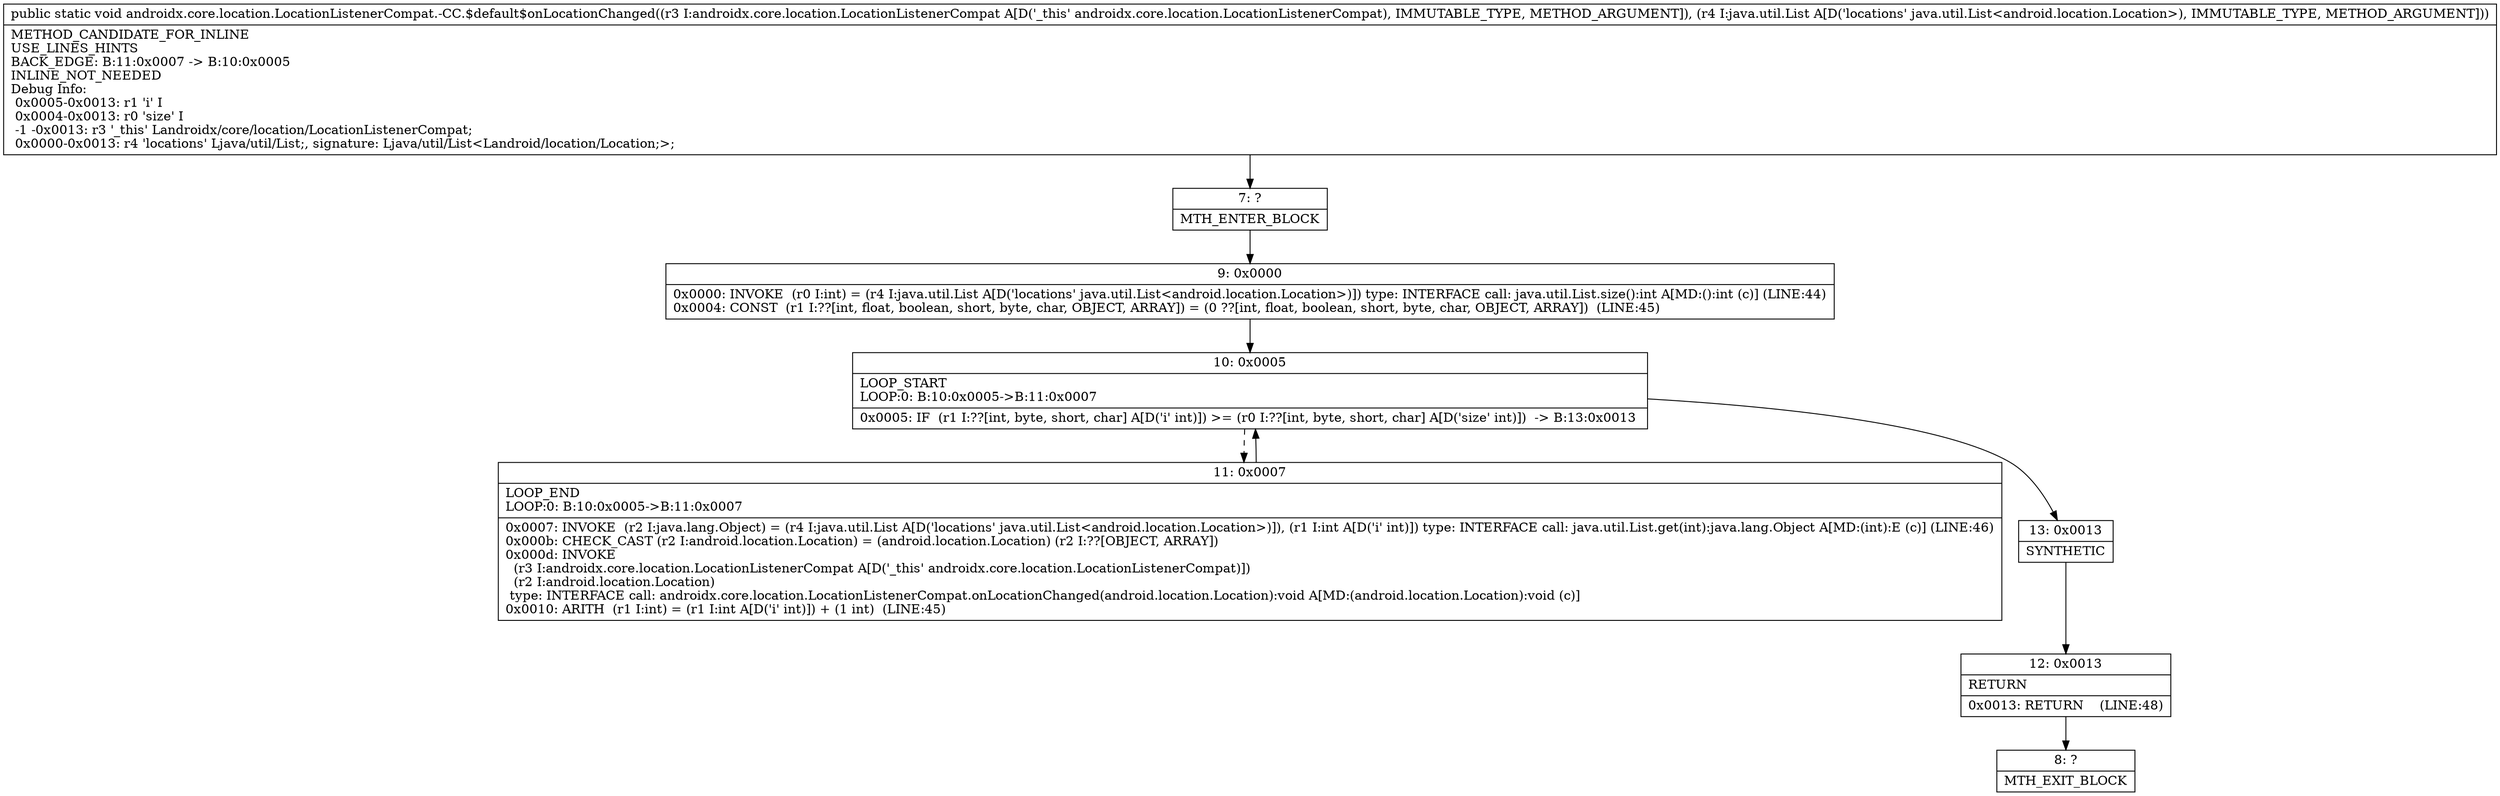 digraph "CFG forandroidx.core.location.LocationListenerCompat.\-CC.$default$onLocationChanged(Landroidx\/core\/location\/LocationListenerCompat;Ljava\/util\/List;)V" {
Node_7 [shape=record,label="{7\:\ ?|MTH_ENTER_BLOCK\l}"];
Node_9 [shape=record,label="{9\:\ 0x0000|0x0000: INVOKE  (r0 I:int) = (r4 I:java.util.List A[D('locations' java.util.List\<android.location.Location\>)]) type: INTERFACE call: java.util.List.size():int A[MD:():int (c)] (LINE:44)\l0x0004: CONST  (r1 I:??[int, float, boolean, short, byte, char, OBJECT, ARRAY]) = (0 ??[int, float, boolean, short, byte, char, OBJECT, ARRAY])  (LINE:45)\l}"];
Node_10 [shape=record,label="{10\:\ 0x0005|LOOP_START\lLOOP:0: B:10:0x0005\-\>B:11:0x0007\l|0x0005: IF  (r1 I:??[int, byte, short, char] A[D('i' int)]) \>= (r0 I:??[int, byte, short, char] A[D('size' int)])  \-\> B:13:0x0013 \l}"];
Node_11 [shape=record,label="{11\:\ 0x0007|LOOP_END\lLOOP:0: B:10:0x0005\-\>B:11:0x0007\l|0x0007: INVOKE  (r2 I:java.lang.Object) = (r4 I:java.util.List A[D('locations' java.util.List\<android.location.Location\>)]), (r1 I:int A[D('i' int)]) type: INTERFACE call: java.util.List.get(int):java.lang.Object A[MD:(int):E (c)] (LINE:46)\l0x000b: CHECK_CAST (r2 I:android.location.Location) = (android.location.Location) (r2 I:??[OBJECT, ARRAY]) \l0x000d: INVOKE  \l  (r3 I:androidx.core.location.LocationListenerCompat A[D('_this' androidx.core.location.LocationListenerCompat)])\l  (r2 I:android.location.Location)\l type: INTERFACE call: androidx.core.location.LocationListenerCompat.onLocationChanged(android.location.Location):void A[MD:(android.location.Location):void (c)]\l0x0010: ARITH  (r1 I:int) = (r1 I:int A[D('i' int)]) + (1 int)  (LINE:45)\l}"];
Node_13 [shape=record,label="{13\:\ 0x0013|SYNTHETIC\l}"];
Node_12 [shape=record,label="{12\:\ 0x0013|RETURN\l|0x0013: RETURN    (LINE:48)\l}"];
Node_8 [shape=record,label="{8\:\ ?|MTH_EXIT_BLOCK\l}"];
MethodNode[shape=record,label="{public static void androidx.core.location.LocationListenerCompat.\-CC.$default$onLocationChanged((r3 I:androidx.core.location.LocationListenerCompat A[D('_this' androidx.core.location.LocationListenerCompat), IMMUTABLE_TYPE, METHOD_ARGUMENT]), (r4 I:java.util.List A[D('locations' java.util.List\<android.location.Location\>), IMMUTABLE_TYPE, METHOD_ARGUMENT]))  | METHOD_CANDIDATE_FOR_INLINE\lUSE_LINES_HINTS\lBACK_EDGE: B:11:0x0007 \-\> B:10:0x0005\lINLINE_NOT_NEEDED\lDebug Info:\l  0x0005\-0x0013: r1 'i' I\l  0x0004\-0x0013: r0 'size' I\l  \-1 \-0x0013: r3 '_this' Landroidx\/core\/location\/LocationListenerCompat;\l  0x0000\-0x0013: r4 'locations' Ljava\/util\/List;, signature: Ljava\/util\/List\<Landroid\/location\/Location;\>;\l}"];
MethodNode -> Node_7;Node_7 -> Node_9;
Node_9 -> Node_10;
Node_10 -> Node_11[style=dashed];
Node_10 -> Node_13;
Node_11 -> Node_10;
Node_13 -> Node_12;
Node_12 -> Node_8;
}

